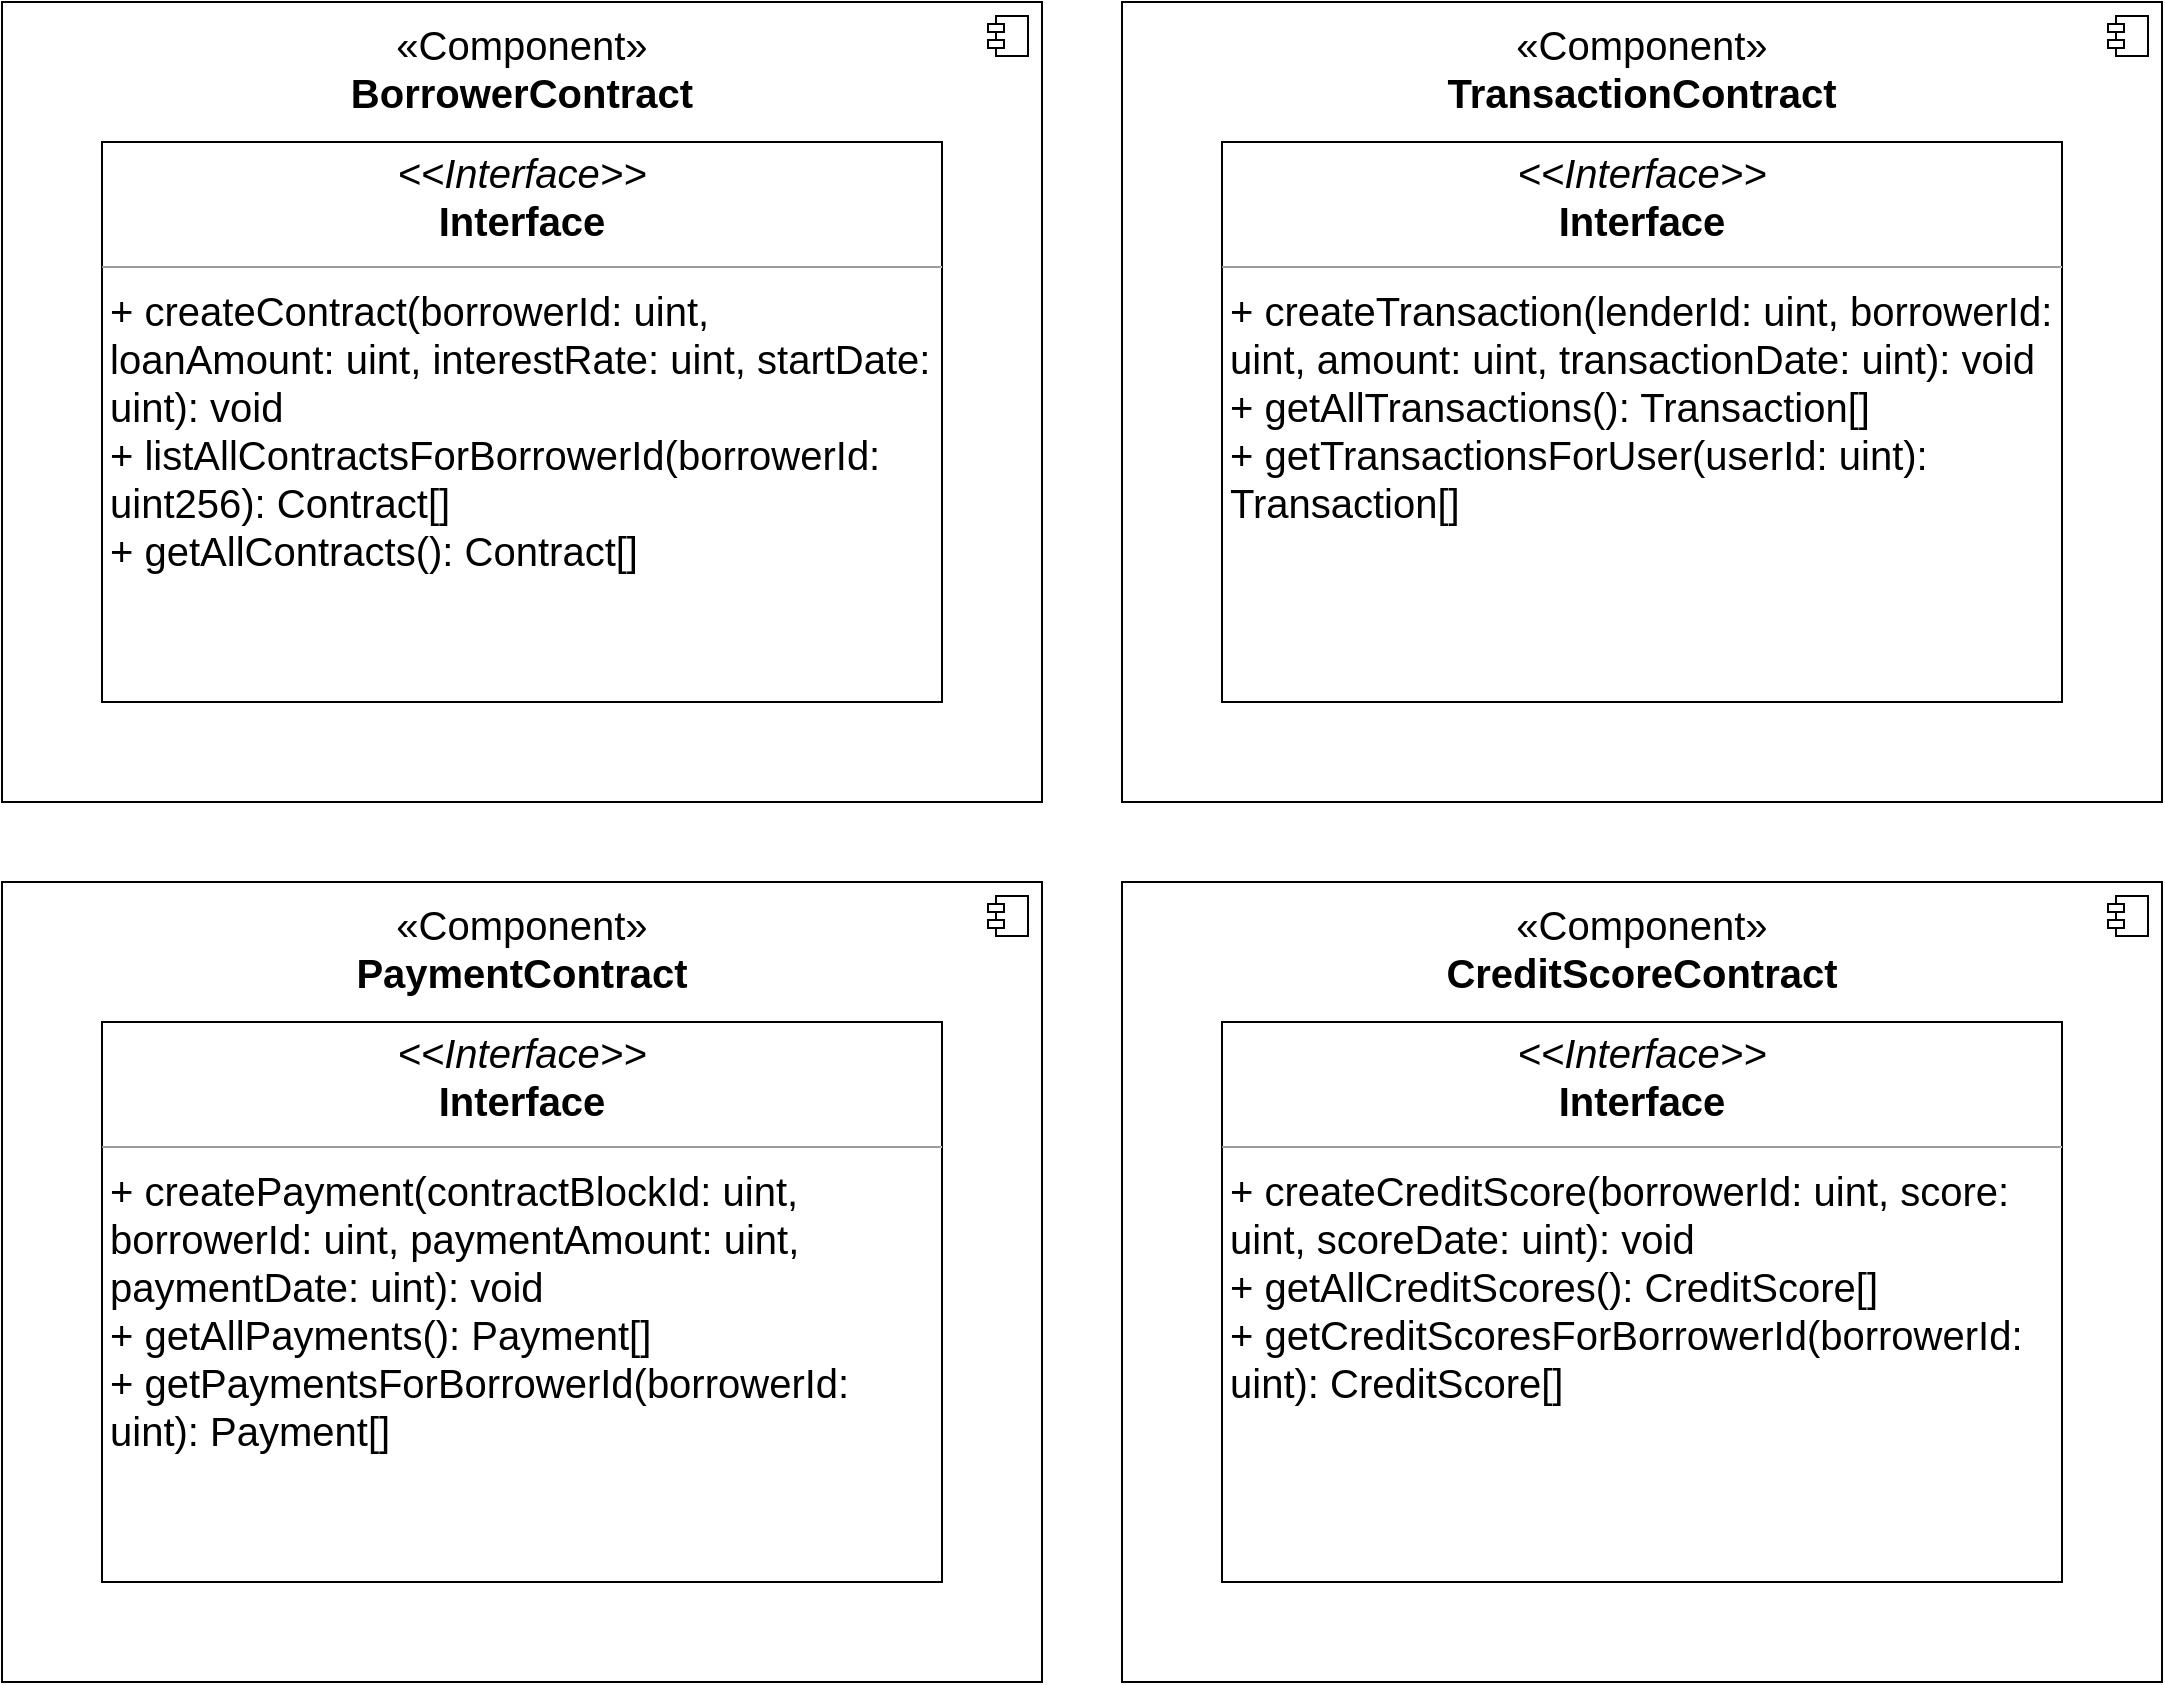 <mxfile version="22.1.17" type="github">
  <diagram name="Page-1" id="5f0bae14-7c28-e335-631c-24af17079c00">
    <mxGraphModel dx="508" dy="962" grid="1" gridSize="10" guides="1" tooltips="1" connect="1" arrows="1" fold="1" page="1" pageScale="1" pageWidth="1100" pageHeight="850" background="none" math="0" shadow="0">
      <root>
        <mxCell id="0" />
        <mxCell id="1" parent="0" />
        <mxCell id="ArF2T9wXuvhQ2wrIt1zp-18" value="" style="group" vertex="1" connectable="0" parent="1">
          <mxGeometry x="1110" y="5" width="520" height="400" as="geometry" />
        </mxCell>
        <mxCell id="ArF2T9wXuvhQ2wrIt1zp-12" value="«Component»&lt;br style=&quot;font-size: 20px;&quot;&gt;&lt;b style=&quot;font-size: 20px;&quot;&gt;BorrowerContract&lt;/b&gt;" style="html=1;dropTarget=0;whiteSpace=wrap;fontSize=20;labelPosition=center;verticalLabelPosition=top;align=center;verticalAlign=bottom;spacingTop=0;spacingBottom=-60;" vertex="1" parent="ArF2T9wXuvhQ2wrIt1zp-18">
          <mxGeometry width="520" height="400" as="geometry" />
        </mxCell>
        <mxCell id="ArF2T9wXuvhQ2wrIt1zp-13" value="" style="shape=module;jettyWidth=8;jettyHeight=4;" vertex="1" parent="ArF2T9wXuvhQ2wrIt1zp-12">
          <mxGeometry x="1" width="20" height="20" relative="1" as="geometry">
            <mxPoint x="-27" y="7" as="offset" />
          </mxGeometry>
        </mxCell>
        <mxCell id="ArF2T9wXuvhQ2wrIt1zp-14" value="&lt;p style=&quot;margin: 4px 0px 0px; text-align: center; font-size: 20px;&quot;&gt;&lt;font style=&quot;font-size: 20px;&quot;&gt;&lt;i style=&quot;&quot;&gt;&amp;lt;&amp;lt;Interface&amp;gt;&amp;gt;&lt;/i&gt;&lt;br&gt;&lt;b style=&quot;&quot;&gt;Interface&lt;/b&gt;&lt;/font&gt;&lt;/p&gt;&lt;hr style=&quot;font-size: 20px;&quot; size=&quot;1&quot;&gt;&lt;p style=&quot;margin: 0px 0px 0px 4px; font-size: 20px;&quot;&gt;&lt;font style=&quot;font-size: 20px;&quot;&gt;+ createContract(borrowerId: uint, loanAmount: uint, interestRate: uint, startDate: uint): void&amp;nbsp;&lt;/font&gt;&lt;/p&gt;&lt;p style=&quot;margin: 0px 0px 0px 4px; font-size: 20px;&quot;&gt;&lt;font style=&quot;font-size: 20px;&quot;&gt;+ listAllContractsForBorrowerId(borrowerId: uint256): Contract[]&amp;nbsp;&lt;/font&gt;&lt;/p&gt;&lt;p style=&quot;margin: 0px 0px 0px 4px; font-size: 20px;&quot;&gt;&lt;font style=&quot;font-size: 20px;&quot;&gt;+ getAllContracts(): Contract[]&lt;/font&gt;&lt;br&gt;&lt;/p&gt;" style="verticalAlign=top;align=left;overflow=fill;fontSize=12;fontFamily=Helvetica;html=1;whiteSpace=wrap;" vertex="1" parent="ArF2T9wXuvhQ2wrIt1zp-18">
          <mxGeometry x="50" y="70" width="420" height="280" as="geometry" />
        </mxCell>
        <mxCell id="ArF2T9wXuvhQ2wrIt1zp-19" value="" style="group" vertex="1" connectable="0" parent="1">
          <mxGeometry x="1110" y="445" width="520" height="400" as="geometry" />
        </mxCell>
        <mxCell id="ArF2T9wXuvhQ2wrIt1zp-15" value="«Component»&lt;br style=&quot;font-size: 20px;&quot;&gt;&lt;b style=&quot;font-size: 20px;&quot;&gt;PaymentContract&lt;/b&gt;" style="html=1;dropTarget=0;whiteSpace=wrap;fontSize=20;labelPosition=center;verticalLabelPosition=top;align=center;verticalAlign=bottom;spacingTop=0;spacingBottom=-60;" vertex="1" parent="ArF2T9wXuvhQ2wrIt1zp-19">
          <mxGeometry width="520" height="400" as="geometry" />
        </mxCell>
        <mxCell id="ArF2T9wXuvhQ2wrIt1zp-16" value="" style="shape=module;jettyWidth=8;jettyHeight=4;" vertex="1" parent="ArF2T9wXuvhQ2wrIt1zp-15">
          <mxGeometry x="1" width="20" height="20" relative="1" as="geometry">
            <mxPoint x="-27" y="7" as="offset" />
          </mxGeometry>
        </mxCell>
        <mxCell id="ArF2T9wXuvhQ2wrIt1zp-17" value="&lt;p style=&quot;margin: 4px 0px 0px; text-align: center; font-size: 20px;&quot;&gt;&lt;font style=&quot;font-size: 20px;&quot;&gt;&lt;i style=&quot;&quot;&gt;&amp;lt;&amp;lt;Interface&amp;gt;&amp;gt;&lt;/i&gt;&lt;br&gt;&lt;b style=&quot;&quot;&gt;Interface&lt;/b&gt;&lt;/font&gt;&lt;/p&gt;&lt;hr style=&quot;font-size: 20px;&quot; size=&quot;1&quot;&gt;&lt;p style=&quot;margin: 0px 0px 0px 4px; font-size: 20px;&quot;&gt;&lt;font style=&quot;font-size: 20px;&quot;&gt;+ createPayment(contractBlockId: uint, borrowerId: uint, paymentAmount: uint, paymentDate: uint): void&lt;/font&gt;&lt;/p&gt;&lt;p style=&quot;margin: 0px 0px 0px 4px; font-size: 20px;&quot;&gt;&lt;font style=&quot;font-size: 20px;&quot;&gt;+ getAllPayments(): Payment[]&lt;/font&gt;&lt;/p&gt;&lt;p style=&quot;margin: 0px 0px 0px 4px; font-size: 20px;&quot;&gt;&lt;font style=&quot;font-size: 20px;&quot;&gt;+ getPaymentsForBorrowerId(borrowerId: uint): Payment[]&lt;/font&gt;&lt;/p&gt;" style="verticalAlign=top;align=left;overflow=fill;fontSize=12;fontFamily=Helvetica;html=1;whiteSpace=wrap;" vertex="1" parent="ArF2T9wXuvhQ2wrIt1zp-19">
          <mxGeometry x="50" y="70" width="420" height="280" as="geometry" />
        </mxCell>
        <mxCell id="ArF2T9wXuvhQ2wrIt1zp-20" value="" style="group" vertex="1" connectable="0" parent="1">
          <mxGeometry x="1670" y="5" width="520" height="400" as="geometry" />
        </mxCell>
        <mxCell id="ArF2T9wXuvhQ2wrIt1zp-21" value="«Component»&lt;br style=&quot;font-size: 20px;&quot;&gt;&lt;b style=&quot;font-size: 20px;&quot;&gt;TransactionContract&lt;/b&gt;" style="html=1;dropTarget=0;whiteSpace=wrap;fontSize=20;labelPosition=center;verticalLabelPosition=top;align=center;verticalAlign=bottom;spacingTop=0;spacingBottom=-60;" vertex="1" parent="ArF2T9wXuvhQ2wrIt1zp-20">
          <mxGeometry width="520" height="400" as="geometry" />
        </mxCell>
        <mxCell id="ArF2T9wXuvhQ2wrIt1zp-22" value="" style="shape=module;jettyWidth=8;jettyHeight=4;" vertex="1" parent="ArF2T9wXuvhQ2wrIt1zp-21">
          <mxGeometry x="1" width="20" height="20" relative="1" as="geometry">
            <mxPoint x="-27" y="7" as="offset" />
          </mxGeometry>
        </mxCell>
        <mxCell id="ArF2T9wXuvhQ2wrIt1zp-23" value="&lt;p style=&quot;margin: 4px 0px 0px; text-align: center; font-size: 20px;&quot;&gt;&lt;font style=&quot;font-size: 20px;&quot;&gt;&lt;i style=&quot;&quot;&gt;&amp;lt;&amp;lt;Interface&amp;gt;&amp;gt;&lt;/i&gt;&lt;br&gt;&lt;b style=&quot;&quot;&gt;Interface&lt;/b&gt;&lt;/font&gt;&lt;/p&gt;&lt;hr style=&quot;font-size: 20px;&quot; size=&quot;1&quot;&gt;&lt;p style=&quot;margin: 0px 0px 0px 4px; font-size: 20px;&quot;&gt;&lt;font style=&quot;font-size: 20px;&quot;&gt;+ createTransaction(lenderId: uint, borrowerId: uint, amount: uint, transactionDate: uint): void&lt;/font&gt;&lt;/p&gt;&lt;p style=&quot;margin: 0px 0px 0px 4px; font-size: 20px;&quot;&gt;&lt;font style=&quot;font-size: 20px;&quot;&gt;+ getAllTransactions(): Transaction[]&lt;/font&gt;&lt;/p&gt;&lt;p style=&quot;margin: 0px 0px 0px 4px; font-size: 20px;&quot;&gt;&lt;font style=&quot;font-size: 20px;&quot;&gt;+ getTransactionsForUser(userId: uint): Transaction[]&lt;/font&gt;&lt;/p&gt;" style="verticalAlign=top;align=left;overflow=fill;fontSize=12;fontFamily=Helvetica;html=1;whiteSpace=wrap;" vertex="1" parent="ArF2T9wXuvhQ2wrIt1zp-20">
          <mxGeometry x="50" y="70" width="420" height="280" as="geometry" />
        </mxCell>
        <mxCell id="ArF2T9wXuvhQ2wrIt1zp-24" value="" style="group" vertex="1" connectable="0" parent="1">
          <mxGeometry x="1670" y="445" width="520" height="400" as="geometry" />
        </mxCell>
        <mxCell id="ArF2T9wXuvhQ2wrIt1zp-25" value="«Component»&lt;br style=&quot;font-size: 20px;&quot;&gt;&lt;b style=&quot;font-size: 20px;&quot;&gt;CreditScoreContract&lt;/b&gt;" style="html=1;dropTarget=0;whiteSpace=wrap;fontSize=20;labelPosition=center;verticalLabelPosition=top;align=center;verticalAlign=bottom;spacingTop=0;spacingBottom=-60;" vertex="1" parent="ArF2T9wXuvhQ2wrIt1zp-24">
          <mxGeometry width="520" height="400" as="geometry" />
        </mxCell>
        <mxCell id="ArF2T9wXuvhQ2wrIt1zp-26" value="" style="shape=module;jettyWidth=8;jettyHeight=4;" vertex="1" parent="ArF2T9wXuvhQ2wrIt1zp-25">
          <mxGeometry x="1" width="20" height="20" relative="1" as="geometry">
            <mxPoint x="-27" y="7" as="offset" />
          </mxGeometry>
        </mxCell>
        <mxCell id="ArF2T9wXuvhQ2wrIt1zp-27" value="&lt;p style=&quot;margin: 4px 0px 0px; text-align: center; font-size: 20px;&quot;&gt;&lt;font style=&quot;font-size: 20px;&quot;&gt;&lt;i style=&quot;&quot;&gt;&amp;lt;&amp;lt;Interface&amp;gt;&amp;gt;&lt;/i&gt;&lt;br&gt;&lt;b style=&quot;&quot;&gt;Interface&lt;/b&gt;&lt;/font&gt;&lt;/p&gt;&lt;hr style=&quot;font-size: 20px;&quot; size=&quot;1&quot;&gt;&lt;p style=&quot;margin: 0px 0px 0px 4px; font-size: 20px;&quot;&gt;&lt;font style=&quot;font-size: 20px;&quot;&gt;+ createCreditScore(borrowerId: uint, score: uint, scoreDate: uint): void&amp;nbsp;&lt;/font&gt;&lt;/p&gt;&lt;p style=&quot;margin: 0px 0px 0px 4px; font-size: 20px;&quot;&gt;&lt;font style=&quot;font-size: 20px;&quot;&gt;+ getAllCreditScores(): CreditScore[]&amp;nbsp;&lt;/font&gt;&lt;/p&gt;&lt;p style=&quot;margin: 0px 0px 0px 4px; font-size: 20px;&quot;&gt;&lt;font style=&quot;font-size: 20px;&quot;&gt;+ getCreditScoresForBorrowerId(borrowerId: uint): CreditScore[]&lt;/font&gt;&lt;br&gt;&lt;/p&gt;" style="verticalAlign=top;align=left;overflow=fill;fontSize=12;fontFamily=Helvetica;html=1;whiteSpace=wrap;" vertex="1" parent="ArF2T9wXuvhQ2wrIt1zp-24">
          <mxGeometry x="50" y="70" width="420" height="280" as="geometry" />
        </mxCell>
      </root>
    </mxGraphModel>
  </diagram>
</mxfile>
